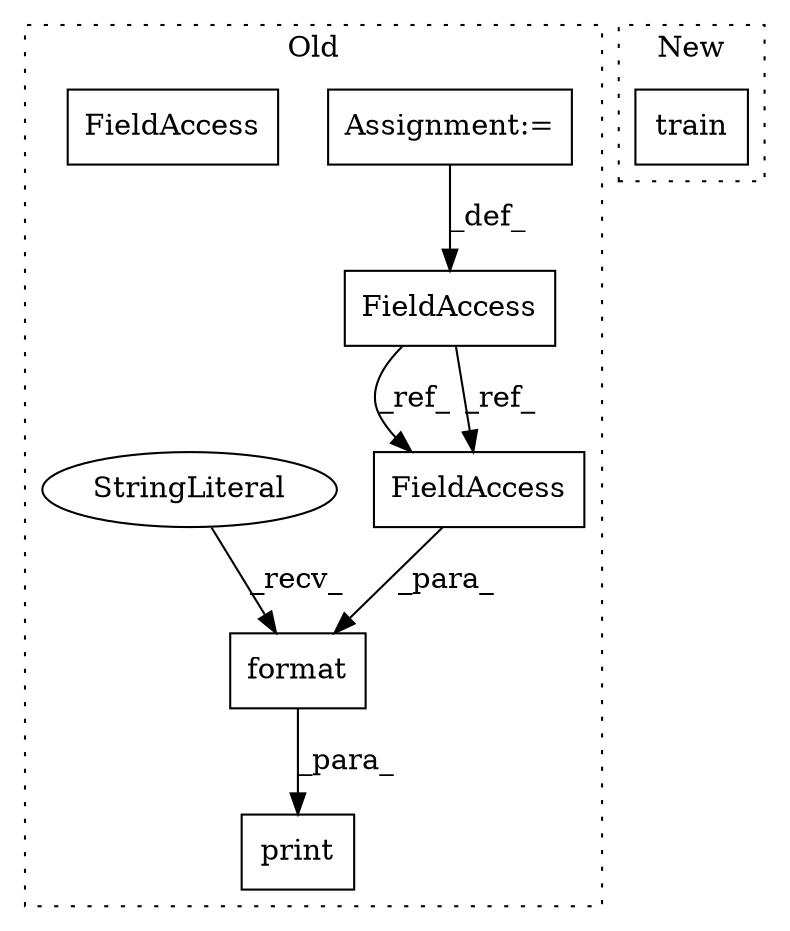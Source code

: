 digraph G {
subgraph cluster0 {
1 [label="print" a="32" s="2043,2097" l="6,1" shape="box"];
3 [label="Assignment:=" a="7" s="2027" l="1" shape="box"];
4 [label="format" a="32" s="2079,2096" l="7,1" shape="box"];
5 [label="StringLiteral" a="45" s="2049" l="29" shape="ellipse"];
6 [label="FieldAccess" a="22" s="2092" l="4" shape="box"];
7 [label="FieldAccess" a="22" s="2023" l="4" shape="box"];
8 [label="FieldAccess" a="22" s="2092" l="4" shape="box"];
label = "Old";
style="dotted";
}
subgraph cluster1 {
2 [label="train" a="32" s="2082,2093" l="6,1" shape="box"];
label = "New";
style="dotted";
}
3 -> 7 [label="_def_"];
4 -> 1 [label="_para_"];
5 -> 4 [label="_recv_"];
7 -> 8 [label="_ref_"];
7 -> 8 [label="_ref_"];
8 -> 4 [label="_para_"];
}